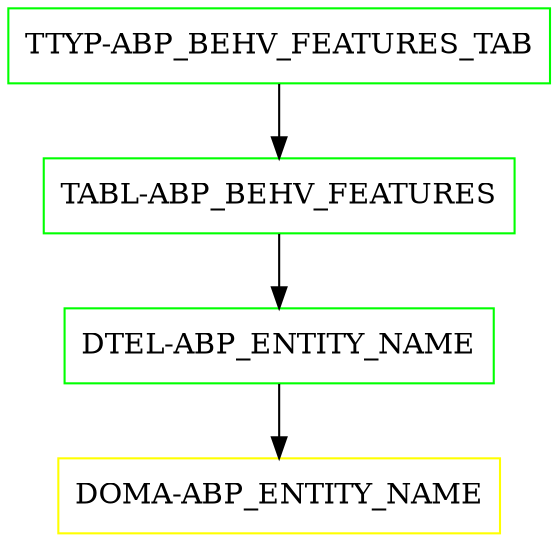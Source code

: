 digraph G {
  "TTYP-ABP_BEHV_FEATURES_TAB" [shape=box,color=green];
  "TABL-ABP_BEHV_FEATURES" [shape=box,color=green,URL="./TABL_ABP_BEHV_FEATURES.html"];
  "DTEL-ABP_ENTITY_NAME" [shape=box,color=green,URL="./DTEL_ABP_ENTITY_NAME.html"];
  "DOMA-ABP_ENTITY_NAME" [shape=box,color=yellow,URL="./DOMA_ABP_ENTITY_NAME.html"];
  "TTYP-ABP_BEHV_FEATURES_TAB" -> "TABL-ABP_BEHV_FEATURES";
  "TABL-ABP_BEHV_FEATURES" -> "DTEL-ABP_ENTITY_NAME";
  "DTEL-ABP_ENTITY_NAME" -> "DOMA-ABP_ENTITY_NAME";
}
